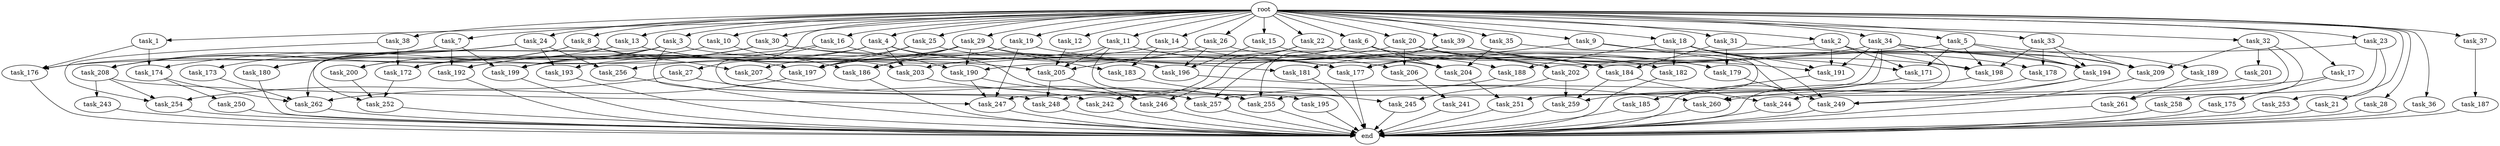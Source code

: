 digraph G {
  root [size="0.000000"];
  task_1 [size="1024.000000"];
  task_2 [size="1024.000000"];
  task_3 [size="1024.000000"];
  task_4 [size="1024.000000"];
  task_5 [size="1024.000000"];
  task_6 [size="1024.000000"];
  task_7 [size="1024.000000"];
  task_8 [size="1024.000000"];
  task_9 [size="1024.000000"];
  task_10 [size="1024.000000"];
  task_11 [size="1024.000000"];
  task_12 [size="1024.000000"];
  task_13 [size="1024.000000"];
  task_14 [size="1024.000000"];
  task_15 [size="1024.000000"];
  task_16 [size="1024.000000"];
  task_17 [size="1024.000000"];
  task_18 [size="1024.000000"];
  task_19 [size="1024.000000"];
  task_20 [size="1024.000000"];
  task_21 [size="1024.000000"];
  task_22 [size="1024.000000"];
  task_23 [size="1024.000000"];
  task_24 [size="1024.000000"];
  task_25 [size="1024.000000"];
  task_26 [size="1024.000000"];
  task_27 [size="1024.000000"];
  task_28 [size="1024.000000"];
  task_29 [size="1024.000000"];
  task_30 [size="1024.000000"];
  task_31 [size="1024.000000"];
  task_32 [size="1024.000000"];
  task_33 [size="1024.000000"];
  task_34 [size="1024.000000"];
  task_35 [size="1024.000000"];
  task_36 [size="1024.000000"];
  task_37 [size="1024.000000"];
  task_38 [size="1024.000000"];
  task_39 [size="1024.000000"];
  task_171 [size="386547056640.000000"];
  task_172 [size="1460288880640.000000"];
  task_173 [size="858993459200.000000"];
  task_174 [size="858993459200.000000"];
  task_175 [size="309237645312.000000"];
  task_176 [size="420906795008.000000"];
  task_177 [size="841813590016.000000"];
  task_178 [size="764504178688.000000"];
  task_179 [size="2250562863104.000000"];
  task_180 [size="455266533376.000000"];
  task_181 [size="249108103168.000000"];
  task_182 [size="463856467968.000000"];
  task_183 [size="833223655424.000000"];
  task_184 [size="2250562863104.000000"];
  task_185 [size="214748364800.000000"];
  task_186 [size="1047972020224.000000"];
  task_187 [size="137438953472.000000"];
  task_188 [size="249108103168.000000"];
  task_189 [size="34359738368.000000"];
  task_190 [size="386547056640.000000"];
  task_191 [size="1116691496960.000000"];
  task_192 [size="721554505728.000000"];
  task_193 [size="936302870528.000000"];
  task_194 [size="1211180777472.000000"];
  task_195 [size="137438953472.000000"];
  task_196 [size="1211180777472.000000"];
  task_197 [size="627065225216.000000"];
  task_198 [size="755914244096.000000"];
  task_199 [size="541165879296.000000"];
  task_200 [size="292057776128.000000"];
  task_201 [size="549755813888.000000"];
  task_202 [size="592705486848.000000"];
  task_203 [size="249108103168.000000"];
  task_204 [size="2173253451776.000000"];
  task_205 [size="901943132160.000000"];
  task_206 [size="171798691840.000000"];
  task_207 [size="455266533376.000000"];
  task_208 [size="1314259992576.000000"];
  task_209 [size="2345052143616.000000"];
  task_241 [size="77309411328.000000"];
  task_242 [size="1391569403904.000000"];
  task_243 [size="420906795008.000000"];
  task_244 [size="1279900254208.000000"];
  task_245 [size="446676598784.000000"];
  task_246 [size="1185410973696.000000"];
  task_247 [size="2216203124736.000000"];
  task_248 [size="712964571136.000000"];
  task_249 [size="1142461300736.000000"];
  task_250 [size="420906795008.000000"];
  task_251 [size="292057776128.000000"];
  task_252 [size="807453851648.000000"];
  task_253 [size="420906795008.000000"];
  task_254 [size="1331439861760.000000"];
  task_255 [size="2181843386368.000000"];
  task_256 [size="996432412672.000000"];
  task_257 [size="1520418422784.000000"];
  task_258 [size="549755813888.000000"];
  task_259 [size="584115552256.000000"];
  task_260 [size="1717986918400.000000"];
  task_261 [size="635655159808.000000"];
  task_262 [size="1391569403904.000000"];
  end [size="0.000000"];

  root -> task_1 [size="1.000000"];
  root -> task_2 [size="1.000000"];
  root -> task_3 [size="1.000000"];
  root -> task_4 [size="1.000000"];
  root -> task_5 [size="1.000000"];
  root -> task_6 [size="1.000000"];
  root -> task_7 [size="1.000000"];
  root -> task_8 [size="1.000000"];
  root -> task_9 [size="1.000000"];
  root -> task_10 [size="1.000000"];
  root -> task_11 [size="1.000000"];
  root -> task_12 [size="1.000000"];
  root -> task_13 [size="1.000000"];
  root -> task_14 [size="1.000000"];
  root -> task_15 [size="1.000000"];
  root -> task_16 [size="1.000000"];
  root -> task_17 [size="1.000000"];
  root -> task_18 [size="1.000000"];
  root -> task_19 [size="1.000000"];
  root -> task_20 [size="1.000000"];
  root -> task_21 [size="1.000000"];
  root -> task_22 [size="1.000000"];
  root -> task_23 [size="1.000000"];
  root -> task_24 [size="1.000000"];
  root -> task_25 [size="1.000000"];
  root -> task_26 [size="1.000000"];
  root -> task_27 [size="1.000000"];
  root -> task_28 [size="1.000000"];
  root -> task_29 [size="1.000000"];
  root -> task_30 [size="1.000000"];
  root -> task_31 [size="1.000000"];
  root -> task_32 [size="1.000000"];
  root -> task_33 [size="1.000000"];
  root -> task_34 [size="1.000000"];
  root -> task_35 [size="1.000000"];
  root -> task_36 [size="1.000000"];
  root -> task_37 [size="1.000000"];
  root -> task_38 [size="1.000000"];
  root -> task_39 [size="1.000000"];
  task_1 -> task_174 [size="301989888.000000"];
  task_1 -> task_176 [size="301989888.000000"];
  task_2 -> task_171 [size="134217728.000000"];
  task_2 -> task_191 [size="134217728.000000"];
  task_2 -> task_198 [size="134217728.000000"];
  task_2 -> task_203 [size="134217728.000000"];
  task_3 -> task_177 [size="75497472.000000"];
  task_3 -> task_199 [size="75497472.000000"];
  task_3 -> task_200 [size="75497472.000000"];
  task_3 -> task_248 [size="75497472.000000"];
  task_3 -> task_262 [size="75497472.000000"];
  task_4 -> task_176 [size="75497472.000000"];
  task_4 -> task_193 [size="75497472.000000"];
  task_4 -> task_196 [size="75497472.000000"];
  task_4 -> task_203 [size="75497472.000000"];
  task_4 -> task_255 [size="75497472.000000"];
  task_5 -> task_171 [size="33554432.000000"];
  task_5 -> task_189 [size="33554432.000000"];
  task_5 -> task_190 [size="33554432.000000"];
  task_5 -> task_194 [size="33554432.000000"];
  task_5 -> task_198 [size="33554432.000000"];
  task_6 -> task_179 [size="838860800.000000"];
  task_6 -> task_184 [size="838860800.000000"];
  task_6 -> task_204 [size="838860800.000000"];
  task_6 -> task_255 [size="838860800.000000"];
  task_6 -> task_257 [size="838860800.000000"];
  task_7 -> task_176 [size="33554432.000000"];
  task_7 -> task_192 [size="33554432.000000"];
  task_7 -> task_199 [size="33554432.000000"];
  task_7 -> task_208 [size="33554432.000000"];
  task_8 -> task_180 [size="411041792.000000"];
  task_8 -> task_197 [size="411041792.000000"];
  task_8 -> task_207 [size="411041792.000000"];
  task_8 -> task_208 [size="411041792.000000"];
  task_9 -> task_177 [size="75497472.000000"];
  task_9 -> task_194 [size="75497472.000000"];
  task_9 -> task_251 [size="75497472.000000"];
  task_10 -> task_186 [size="209715200.000000"];
  task_10 -> task_200 [size="209715200.000000"];
  task_11 -> task_195 [size="134217728.000000"];
  task_11 -> task_202 [size="134217728.000000"];
  task_11 -> task_205 [size="134217728.000000"];
  task_11 -> task_206 [size="134217728.000000"];
  task_11 -> task_256 [size="134217728.000000"];
  task_12 -> task_205 [size="679477248.000000"];
  task_13 -> task_180 [size="33554432.000000"];
  task_13 -> task_203 [size="33554432.000000"];
  task_13 -> task_205 [size="33554432.000000"];
  task_13 -> task_252 [size="33554432.000000"];
  task_14 -> task_172 [size="679477248.000000"];
  task_14 -> task_179 [size="679477248.000000"];
  task_14 -> task_183 [size="679477248.000000"];
  task_15 -> task_196 [size="536870912.000000"];
  task_15 -> task_204 [size="536870912.000000"];
  task_16 -> task_190 [size="209715200.000000"];
  task_16 -> task_199 [size="209715200.000000"];
  task_16 -> task_257 [size="209715200.000000"];
  task_17 -> task_175 [size="301989888.000000"];
  task_17 -> task_249 [size="301989888.000000"];
  task_18 -> task_171 [size="209715200.000000"];
  task_18 -> task_182 [size="209715200.000000"];
  task_18 -> task_188 [size="209715200.000000"];
  task_18 -> task_191 [size="209715200.000000"];
  task_18 -> task_249 [size="209715200.000000"];
  task_19 -> task_184 [size="679477248.000000"];
  task_19 -> task_186 [size="679477248.000000"];
  task_19 -> task_247 [size="679477248.000000"];
  task_20 -> task_182 [size="33554432.000000"];
  task_20 -> task_197 [size="33554432.000000"];
  task_20 -> task_198 [size="33554432.000000"];
  task_20 -> task_202 [size="33554432.000000"];
  task_20 -> task_206 [size="33554432.000000"];
  task_21 -> end [size="1.000000"];
  task_22 -> task_182 [size="209715200.000000"];
  task_22 -> task_246 [size="209715200.000000"];
  task_22 -> task_248 [size="209715200.000000"];
  task_23 -> task_202 [size="411041792.000000"];
  task_23 -> task_253 [size="411041792.000000"];
  task_23 -> task_261 [size="411041792.000000"];
  task_24 -> task_173 [size="838860800.000000"];
  task_24 -> task_193 [size="838860800.000000"];
  task_24 -> task_208 [size="838860800.000000"];
  task_24 -> task_256 [size="838860800.000000"];
  task_25 -> task_181 [size="33554432.000000"];
  task_25 -> task_197 [size="33554432.000000"];
  task_25 -> task_207 [size="33554432.000000"];
  task_26 -> task_188 [size="33554432.000000"];
  task_26 -> task_196 [size="33554432.000000"];
  task_26 -> task_205 [size="33554432.000000"];
  task_27 -> task_242 [size="679477248.000000"];
  task_27 -> task_254 [size="679477248.000000"];
  task_28 -> end [size="1.000000"];
  task_29 -> task_177 [size="134217728.000000"];
  task_29 -> task_183 [size="134217728.000000"];
  task_29 -> task_186 [size="134217728.000000"];
  task_29 -> task_190 [size="134217728.000000"];
  task_29 -> task_192 [size="134217728.000000"];
  task_29 -> task_197 [size="134217728.000000"];
  task_30 -> task_172 [size="536870912.000000"];
  task_30 -> task_174 [size="536870912.000000"];
  task_30 -> task_192 [size="536870912.000000"];
  task_30 -> task_196 [size="536870912.000000"];
  task_30 -> task_204 [size="536870912.000000"];
  task_31 -> task_179 [size="679477248.000000"];
  task_31 -> task_184 [size="679477248.000000"];
  task_31 -> task_209 [size="679477248.000000"];
  task_32 -> task_201 [size="536870912.000000"];
  task_32 -> task_209 [size="536870912.000000"];
  task_32 -> task_244 [size="536870912.000000"];
  task_32 -> task_258 [size="536870912.000000"];
  task_33 -> task_178 [size="536870912.000000"];
  task_33 -> task_194 [size="536870912.000000"];
  task_33 -> task_198 [size="536870912.000000"];
  task_33 -> task_209 [size="536870912.000000"];
  task_34 -> task_177 [size="536870912.000000"];
  task_34 -> task_191 [size="536870912.000000"];
  task_34 -> task_194 [size="536870912.000000"];
  task_34 -> task_209 [size="536870912.000000"];
  task_34 -> task_247 [size="536870912.000000"];
  task_34 -> task_255 [size="536870912.000000"];
  task_34 -> task_260 [size="536870912.000000"];
  task_35 -> task_185 [size="209715200.000000"];
  task_35 -> task_204 [size="209715200.000000"];
  task_36 -> end [size="1.000000"];
  task_37 -> task_187 [size="134217728.000000"];
  task_38 -> task_172 [size="209715200.000000"];
  task_38 -> task_254 [size="209715200.000000"];
  task_39 -> task_178 [size="209715200.000000"];
  task_39 -> task_181 [size="209715200.000000"];
  task_39 -> task_191 [size="209715200.000000"];
  task_39 -> task_199 [size="209715200.000000"];
  task_171 -> task_259 [size="134217728.000000"];
  task_172 -> task_252 [size="679477248.000000"];
  task_173 -> task_262 [size="838860800.000000"];
  task_174 -> task_250 [size="411041792.000000"];
  task_174 -> task_262 [size="411041792.000000"];
  task_175 -> end [size="1.000000"];
  task_176 -> end [size="1.000000"];
  task_177 -> end [size="1.000000"];
  task_178 -> task_244 [size="411041792.000000"];
  task_179 -> task_249 [size="301989888.000000"];
  task_180 -> end [size="1.000000"];
  task_181 -> end [size="1.000000"];
  task_182 -> end [size="1.000000"];
  task_183 -> task_245 [size="301989888.000000"];
  task_184 -> task_244 [size="301989888.000000"];
  task_184 -> task_259 [size="301989888.000000"];
  task_185 -> end [size="1.000000"];
  task_186 -> end [size="1.000000"];
  task_187 -> end [size="1.000000"];
  task_188 -> task_242 [size="679477248.000000"];
  task_189 -> task_261 [size="209715200.000000"];
  task_190 -> task_246 [size="536870912.000000"];
  task_190 -> task_247 [size="536870912.000000"];
  task_191 -> end [size="1.000000"];
  task_192 -> end [size="1.000000"];
  task_193 -> end [size="1.000000"];
  task_194 -> task_249 [size="301989888.000000"];
  task_194 -> task_260 [size="301989888.000000"];
  task_195 -> end [size="1.000000"];
  task_196 -> task_260 [size="838860800.000000"];
  task_197 -> task_262 [size="33554432.000000"];
  task_198 -> end [size="1.000000"];
  task_199 -> end [size="1.000000"];
  task_200 -> task_252 [size="75497472.000000"];
  task_201 -> task_257 [size="301989888.000000"];
  task_202 -> task_245 [size="134217728.000000"];
  task_202 -> task_259 [size="134217728.000000"];
  task_203 -> task_255 [size="679477248.000000"];
  task_204 -> task_251 [size="209715200.000000"];
  task_205 -> task_246 [size="411041792.000000"];
  task_205 -> task_248 [size="411041792.000000"];
  task_206 -> task_241 [size="75497472.000000"];
  task_207 -> task_257 [size="134217728.000000"];
  task_208 -> task_243 [size="411041792.000000"];
  task_208 -> task_247 [size="411041792.000000"];
  task_208 -> task_254 [size="411041792.000000"];
  task_209 -> end [size="1.000000"];
  task_241 -> end [size="1.000000"];
  task_242 -> end [size="1.000000"];
  task_243 -> end [size="1.000000"];
  task_244 -> end [size="1.000000"];
  task_245 -> end [size="1.000000"];
  task_246 -> end [size="1.000000"];
  task_247 -> end [size="1.000000"];
  task_248 -> end [size="1.000000"];
  task_249 -> end [size="1.000000"];
  task_250 -> end [size="1.000000"];
  task_251 -> end [size="1.000000"];
  task_252 -> end [size="1.000000"];
  task_253 -> end [size="1.000000"];
  task_254 -> end [size="1.000000"];
  task_255 -> end [size="1.000000"];
  task_256 -> end [size="1.000000"];
  task_257 -> end [size="1.000000"];
  task_258 -> end [size="1.000000"];
  task_259 -> end [size="1.000000"];
  task_260 -> end [size="1.000000"];
  task_261 -> end [size="1.000000"];
  task_262 -> end [size="1.000000"];
}
